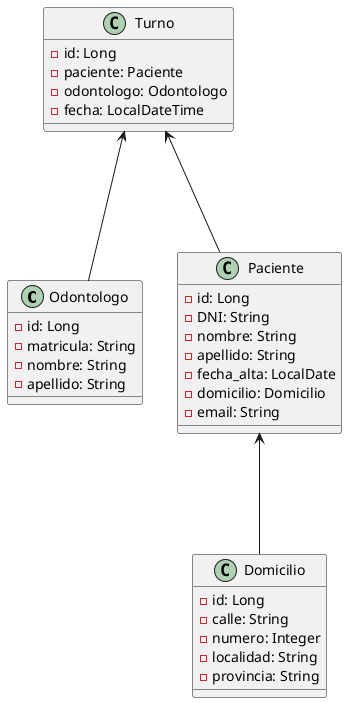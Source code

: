 @startuml
'https://plantuml.com/class-diagram

class Odontologo{
-id: Long
-matricula: String
-nombre: String
-apellido: String
}

class Paciente{
-id: Long
-DNI: String
-nombre: String
-apellido: String
-fecha_alta: LocalDate
-domicilio: Domicilio
-email: String
}

Paciente <--- Domicilio

class Domicilio{
-id: Long
-calle: String
-numero: Integer
-localidad: String
-provincia: String
}
Odontologo --u-> Turno
Paciente --u-> Turno

class Turno{
-id: Long
-paciente: Paciente
-odontologo: Odontologo
-fecha: LocalDateTime
}

@enduml